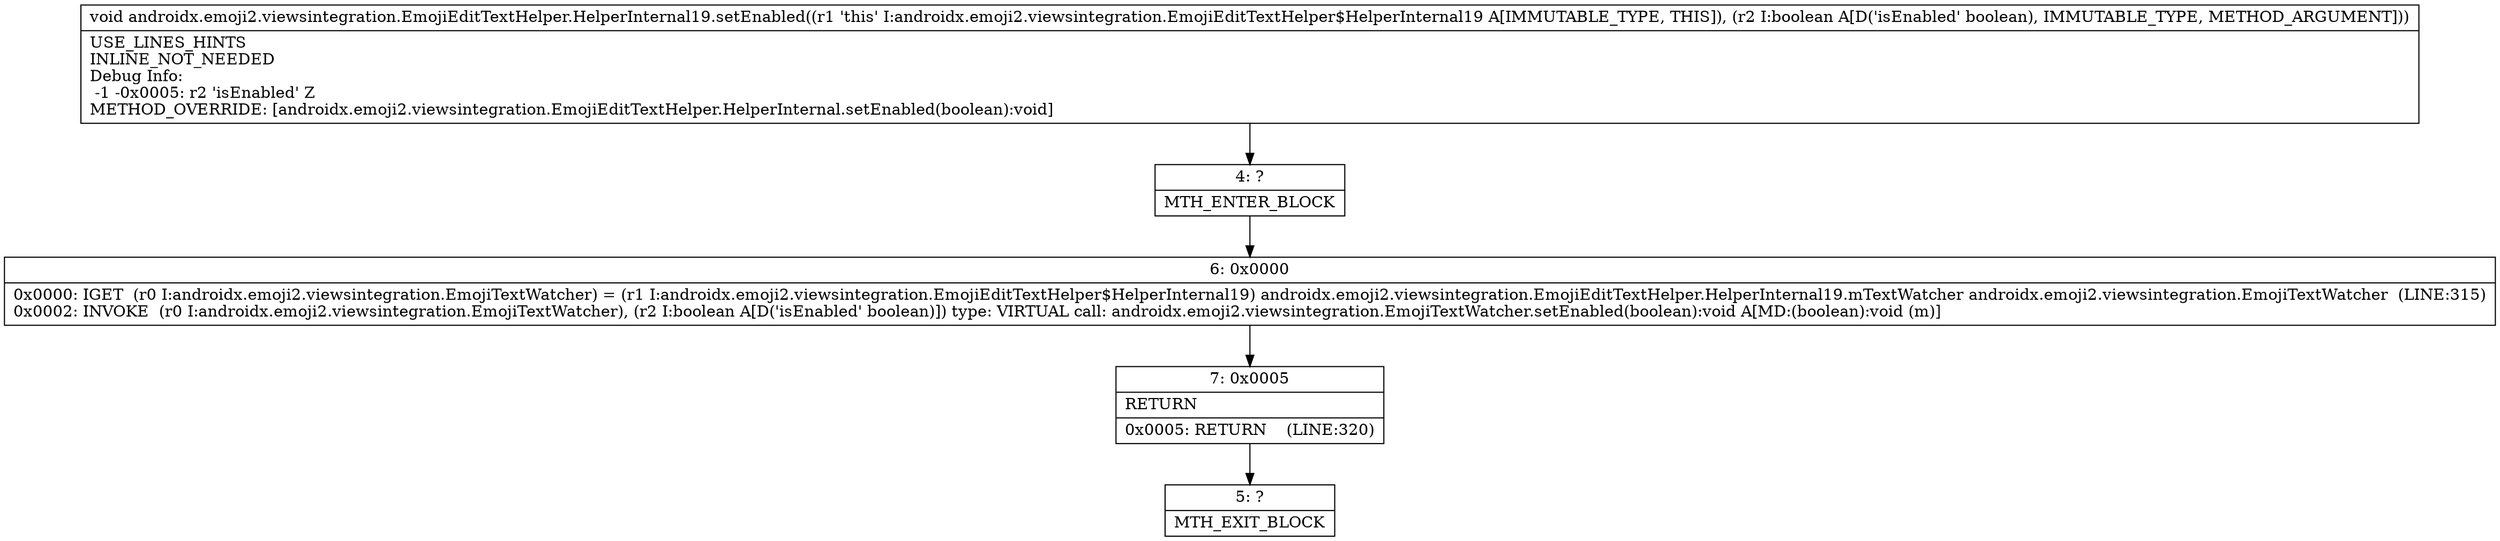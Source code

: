 digraph "CFG forandroidx.emoji2.viewsintegration.EmojiEditTextHelper.HelperInternal19.setEnabled(Z)V" {
Node_4 [shape=record,label="{4\:\ ?|MTH_ENTER_BLOCK\l}"];
Node_6 [shape=record,label="{6\:\ 0x0000|0x0000: IGET  (r0 I:androidx.emoji2.viewsintegration.EmojiTextWatcher) = (r1 I:androidx.emoji2.viewsintegration.EmojiEditTextHelper$HelperInternal19) androidx.emoji2.viewsintegration.EmojiEditTextHelper.HelperInternal19.mTextWatcher androidx.emoji2.viewsintegration.EmojiTextWatcher  (LINE:315)\l0x0002: INVOKE  (r0 I:androidx.emoji2.viewsintegration.EmojiTextWatcher), (r2 I:boolean A[D('isEnabled' boolean)]) type: VIRTUAL call: androidx.emoji2.viewsintegration.EmojiTextWatcher.setEnabled(boolean):void A[MD:(boolean):void (m)]\l}"];
Node_7 [shape=record,label="{7\:\ 0x0005|RETURN\l|0x0005: RETURN    (LINE:320)\l}"];
Node_5 [shape=record,label="{5\:\ ?|MTH_EXIT_BLOCK\l}"];
MethodNode[shape=record,label="{void androidx.emoji2.viewsintegration.EmojiEditTextHelper.HelperInternal19.setEnabled((r1 'this' I:androidx.emoji2.viewsintegration.EmojiEditTextHelper$HelperInternal19 A[IMMUTABLE_TYPE, THIS]), (r2 I:boolean A[D('isEnabled' boolean), IMMUTABLE_TYPE, METHOD_ARGUMENT]))  | USE_LINES_HINTS\lINLINE_NOT_NEEDED\lDebug Info:\l  \-1 \-0x0005: r2 'isEnabled' Z\lMETHOD_OVERRIDE: [androidx.emoji2.viewsintegration.EmojiEditTextHelper.HelperInternal.setEnabled(boolean):void]\l}"];
MethodNode -> Node_4;Node_4 -> Node_6;
Node_6 -> Node_7;
Node_7 -> Node_5;
}

